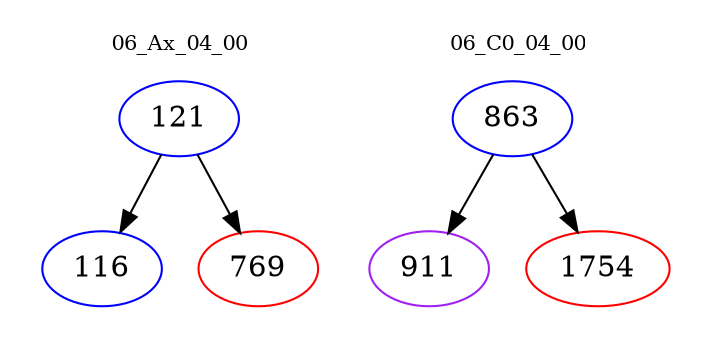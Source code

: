 digraph{
subgraph cluster_0 {
color = white
label = "06_Ax_04_00";
fontsize=10;
T0_121 [label="121", color="blue"]
T0_121 -> T0_116 [color="black"]
T0_116 [label="116", color="blue"]
T0_121 -> T0_769 [color="black"]
T0_769 [label="769", color="red"]
}
subgraph cluster_1 {
color = white
label = "06_C0_04_00";
fontsize=10;
T1_863 [label="863", color="blue"]
T1_863 -> T1_911 [color="black"]
T1_911 [label="911", color="purple"]
T1_863 -> T1_1754 [color="black"]
T1_1754 [label="1754", color="red"]
}
}

